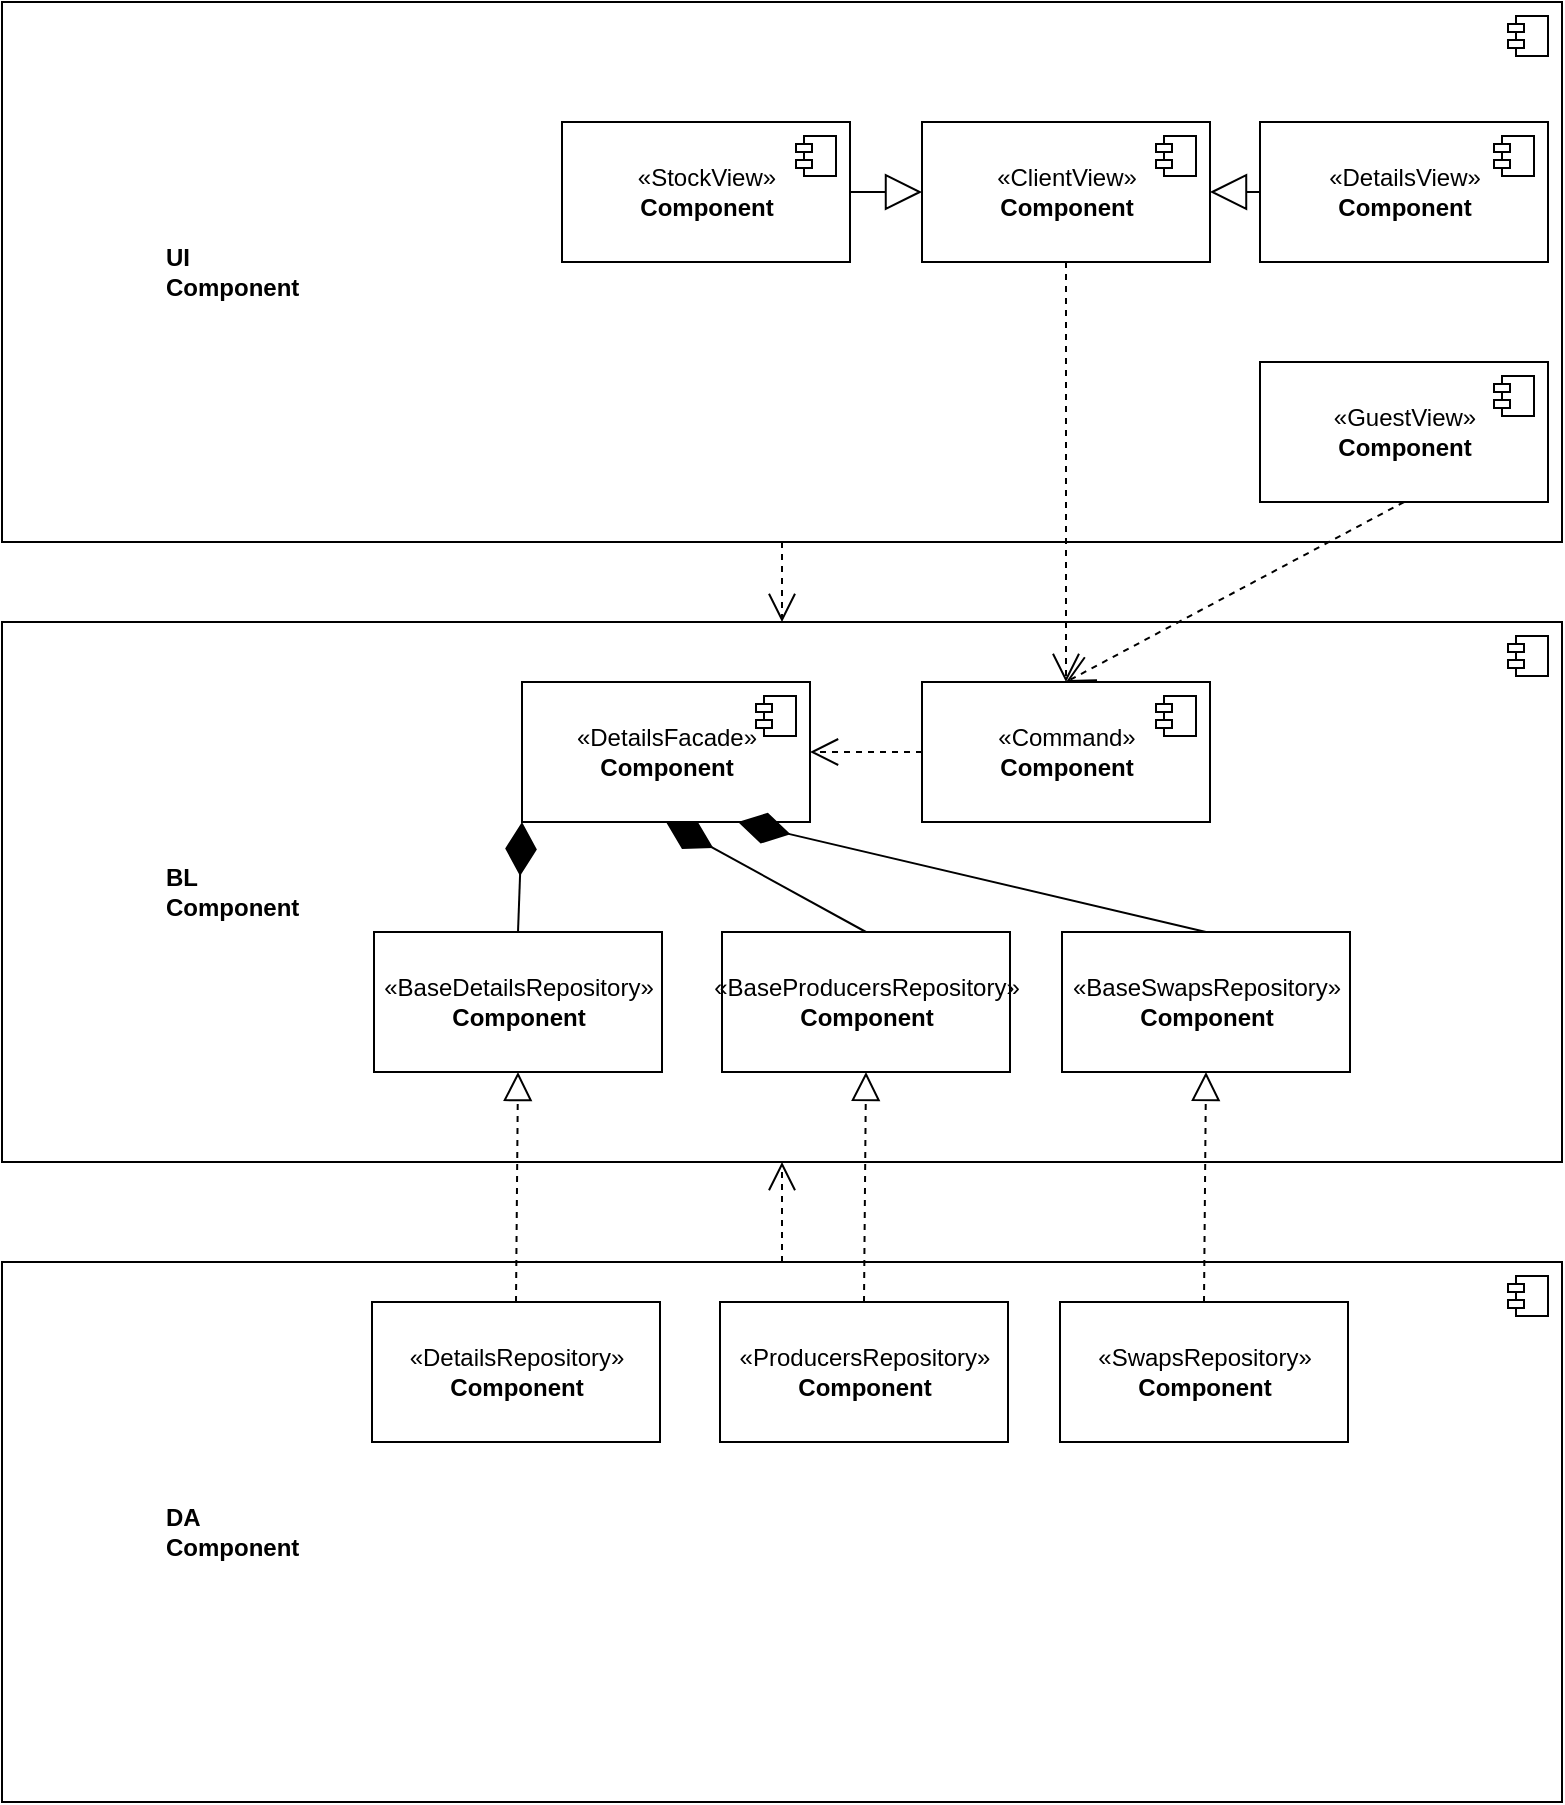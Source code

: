 <mxfile version="17.4.2" type="device"><diagram name="Page-1" id="b5b7bab2-c9e2-2cf4-8b2a-24fd1a2a6d21"><mxGraphModel dx="981" dy="606" grid="1" gridSize="10" guides="1" tooltips="1" connect="1" arrows="1" fold="1" page="1" pageScale="1" pageWidth="827" pageHeight="1169" background="none" math="0" shadow="0"><root><mxCell id="0"/><mxCell id="1" parent="0"/><mxCell id="4ImCEatxTMm1G-N66pxZ-3" value="" style="group;flipV=0;flipH=0;" vertex="1" connectable="0" parent="1"><mxGeometry x="30" y="50" width="780" height="270" as="geometry"/></mxCell><mxCell id="4ImCEatxTMm1G-N66pxZ-1" value="&lt;blockquote style=&quot;margin: 0 0 0 40px ; border: none ; padding: 0px&quot;&gt;&lt;blockquote style=&quot;margin: 0 0 0 40px ; border: none ; padding: 0px&quot;&gt;&lt;div&gt;&lt;b&gt;UI&lt;/b&gt;&lt;br&gt;&lt;/div&gt;&lt;div&gt;&lt;b&gt;Component&lt;/b&gt;&lt;br&gt;&lt;/div&gt;&lt;/blockquote&gt;&lt;/blockquote&gt;" style="html=1;dropTarget=0;align=left;container=0;" vertex="1" parent="4ImCEatxTMm1G-N66pxZ-3"><mxGeometry width="780" height="270" as="geometry"/></mxCell><mxCell id="4ImCEatxTMm1G-N66pxZ-2" value="" style="shape=module;jettyWidth=8;jettyHeight=4;" vertex="1" parent="4ImCEatxTMm1G-N66pxZ-3"><mxGeometry x="753" y="7" width="20" height="20" as="geometry"><mxPoint x="-27" y="7" as="offset"/></mxGeometry></mxCell><mxCell id="4ImCEatxTMm1G-N66pxZ-4" value="«GuestView»&lt;br&gt;&lt;b&gt;Component&lt;/b&gt;" style="html=1;dropTarget=0;" vertex="1" parent="4ImCEatxTMm1G-N66pxZ-3"><mxGeometry x="629" y="180" width="144" height="70" as="geometry"/></mxCell><mxCell id="4ImCEatxTMm1G-N66pxZ-5" value="" style="shape=module;jettyWidth=8;jettyHeight=4;" vertex="1" parent="4ImCEatxTMm1G-N66pxZ-4"><mxGeometry x="1" width="20" height="20" relative="1" as="geometry"><mxPoint x="-27" y="7" as="offset"/></mxGeometry></mxCell><mxCell id="4ImCEatxTMm1G-N66pxZ-6" value="«ClientView»&lt;br&gt;&lt;b&gt;Component&lt;/b&gt;" style="html=1;dropTarget=0;" vertex="1" parent="4ImCEatxTMm1G-N66pxZ-3"><mxGeometry x="460" y="60" width="144" height="70" as="geometry"/></mxCell><mxCell id="4ImCEatxTMm1G-N66pxZ-7" value="" style="shape=module;jettyWidth=8;jettyHeight=4;" vertex="1" parent="4ImCEatxTMm1G-N66pxZ-6"><mxGeometry x="1" width="20" height="20" relative="1" as="geometry"><mxPoint x="-27" y="7" as="offset"/></mxGeometry></mxCell><mxCell id="4ImCEatxTMm1G-N66pxZ-17" value="«StockView»&lt;br&gt;&lt;b&gt;Component&lt;/b&gt;" style="html=1;dropTarget=0;" vertex="1" parent="4ImCEatxTMm1G-N66pxZ-3"><mxGeometry x="280" y="60" width="144" height="70" as="geometry"/></mxCell><mxCell id="4ImCEatxTMm1G-N66pxZ-18" value="" style="shape=module;jettyWidth=8;jettyHeight=4;" vertex="1" parent="4ImCEatxTMm1G-N66pxZ-17"><mxGeometry x="1" width="20" height="20" relative="1" as="geometry"><mxPoint x="-27" y="7" as="offset"/></mxGeometry></mxCell><mxCell id="4ImCEatxTMm1G-N66pxZ-19" value="«DetailsView»&lt;br&gt;&lt;b&gt;Component&lt;/b&gt;" style="html=1;dropTarget=0;" vertex="1" parent="4ImCEatxTMm1G-N66pxZ-3"><mxGeometry x="629" y="60" width="144" height="70" as="geometry"/></mxCell><mxCell id="4ImCEatxTMm1G-N66pxZ-20" value="" style="shape=module;jettyWidth=8;jettyHeight=4;" vertex="1" parent="4ImCEatxTMm1G-N66pxZ-19"><mxGeometry x="1" width="20" height="20" relative="1" as="geometry"><mxPoint x="-27" y="7" as="offset"/></mxGeometry></mxCell><mxCell id="4ImCEatxTMm1G-N66pxZ-22" value="" style="endArrow=block;endSize=16;endFill=0;html=1;rounded=0;exitX=1;exitY=0.5;exitDx=0;exitDy=0;" edge="1" parent="4ImCEatxTMm1G-N66pxZ-3" source="4ImCEatxTMm1G-N66pxZ-17" target="4ImCEatxTMm1G-N66pxZ-6"><mxGeometry width="160" relative="1" as="geometry"><mxPoint x="542" y="140" as="sourcePoint"/><mxPoint x="542" y="190" as="targetPoint"/></mxGeometry></mxCell><mxCell id="4ImCEatxTMm1G-N66pxZ-23" value="" style="endArrow=block;endSize=16;endFill=0;html=1;rounded=0;exitX=0;exitY=0.5;exitDx=0;exitDy=0;entryX=1;entryY=0.5;entryDx=0;entryDy=0;" edge="1" parent="4ImCEatxTMm1G-N66pxZ-3" source="4ImCEatxTMm1G-N66pxZ-19" target="4ImCEatxTMm1G-N66pxZ-6"><mxGeometry width="160" relative="1" as="geometry"><mxPoint x="434" y="105" as="sourcePoint"/><mxPoint x="470" y="105" as="targetPoint"/></mxGeometry></mxCell><mxCell id="4ImCEatxTMm1G-N66pxZ-24" value="" style="group;flipV=0;flipH=0;" vertex="1" connectable="0" parent="1"><mxGeometry x="30" y="360" width="780" height="270" as="geometry"/></mxCell><mxCell id="4ImCEatxTMm1G-N66pxZ-25" value="&lt;blockquote style=&quot;margin: 0 0 0 40px ; border: none ; padding: 0px&quot;&gt;&lt;blockquote style=&quot;margin: 0 0 0 40px ; border: none ; padding: 0px&quot;&gt;&lt;div&gt;&lt;b&gt;BL&lt;/b&gt;&lt;br&gt;&lt;/div&gt;&lt;div&gt;&lt;b&gt;Component&lt;/b&gt;&lt;br&gt;&lt;/div&gt;&lt;/blockquote&gt;&lt;/blockquote&gt;" style="html=1;dropTarget=0;align=left;container=0;" vertex="1" parent="4ImCEatxTMm1G-N66pxZ-24"><mxGeometry width="780" height="270" as="geometry"/></mxCell><mxCell id="4ImCEatxTMm1G-N66pxZ-26" value="" style="shape=module;jettyWidth=8;jettyHeight=4;" vertex="1" parent="4ImCEatxTMm1G-N66pxZ-24"><mxGeometry x="753" y="7" width="20" height="20" as="geometry"><mxPoint x="-27" y="7" as="offset"/></mxGeometry></mxCell><mxCell id="4ImCEatxTMm1G-N66pxZ-33" value="«DetailsFacade»&lt;br&gt;&lt;b&gt;Component&lt;/b&gt;" style="html=1;dropTarget=0;" vertex="1" parent="4ImCEatxTMm1G-N66pxZ-24"><mxGeometry x="260" y="30" width="144" height="70" as="geometry"/></mxCell><mxCell id="4ImCEatxTMm1G-N66pxZ-34" value="" style="shape=module;jettyWidth=8;jettyHeight=4;" vertex="1" parent="4ImCEatxTMm1G-N66pxZ-33"><mxGeometry x="1" width="20" height="20" relative="1" as="geometry"><mxPoint x="-27" y="7" as="offset"/></mxGeometry></mxCell><mxCell id="4ImCEatxTMm1G-N66pxZ-43" value="«Command»&lt;br&gt;&lt;b&gt;Component&lt;/b&gt;" style="html=1;dropTarget=0;" vertex="1" parent="4ImCEatxTMm1G-N66pxZ-24"><mxGeometry x="460" y="30" width="144" height="70" as="geometry"/></mxCell><mxCell id="4ImCEatxTMm1G-N66pxZ-44" value="" style="shape=module;jettyWidth=8;jettyHeight=4;" vertex="1" parent="4ImCEatxTMm1G-N66pxZ-43"><mxGeometry x="1" width="20" height="20" relative="1" as="geometry"><mxPoint x="-27" y="7" as="offset"/></mxGeometry></mxCell><mxCell id="4ImCEatxTMm1G-N66pxZ-45" value="" style="endArrow=open;endSize=12;dashed=1;html=1;rounded=0;exitX=0;exitY=0.5;exitDx=0;exitDy=0;entryX=1;entryY=0.5;entryDx=0;entryDy=0;" edge="1" parent="4ImCEatxTMm1G-N66pxZ-24" source="4ImCEatxTMm1G-N66pxZ-43" target="4ImCEatxTMm1G-N66pxZ-33"><mxGeometry x="-0.125" y="-200" width="160" relative="1" as="geometry"><mxPoint x="390" y="180" as="sourcePoint"/><mxPoint x="400" y="65" as="targetPoint"/><mxPoint as="offset"/></mxGeometry></mxCell><mxCell id="4ImCEatxTMm1G-N66pxZ-55" value="«BaseDetailsRepository»&lt;br&gt;&lt;b&gt;Component&lt;/b&gt;" style="html=1;dropTarget=0;" vertex="1" parent="4ImCEatxTMm1G-N66pxZ-24"><mxGeometry x="186" y="155" width="144" height="70" as="geometry"/></mxCell><mxCell id="4ImCEatxTMm1G-N66pxZ-57" value="«BaseProducersRepository»&lt;br&gt;&lt;b&gt;Component&lt;/b&gt;" style="html=1;dropTarget=0;" vertex="1" parent="4ImCEatxTMm1G-N66pxZ-24"><mxGeometry x="360" y="155" width="144" height="70" as="geometry"/></mxCell><mxCell id="4ImCEatxTMm1G-N66pxZ-58" value="«BaseSwapsRepository»&lt;br&gt;&lt;b&gt;Component&lt;/b&gt;" style="html=1;dropTarget=0;" vertex="1" parent="4ImCEatxTMm1G-N66pxZ-24"><mxGeometry x="530" y="155" width="144" height="70" as="geometry"/></mxCell><mxCell id="4ImCEatxTMm1G-N66pxZ-59" value="" style="endArrow=diamondThin;endFill=1;endSize=24;html=1;rounded=0;entryX=0;entryY=1;entryDx=0;entryDy=0;exitX=0.5;exitY=0;exitDx=0;exitDy=0;" edge="1" parent="4ImCEatxTMm1G-N66pxZ-24" source="4ImCEatxTMm1G-N66pxZ-55" target="4ImCEatxTMm1G-N66pxZ-33"><mxGeometry width="160" relative="1" as="geometry"><mxPoint x="400" y="140" as="sourcePoint"/><mxPoint x="560" y="140" as="targetPoint"/></mxGeometry></mxCell><mxCell id="4ImCEatxTMm1G-N66pxZ-60" value="" style="endArrow=diamondThin;endFill=1;endSize=24;html=1;rounded=0;entryX=0.5;entryY=1;entryDx=0;entryDy=0;exitX=0.5;exitY=0;exitDx=0;exitDy=0;" edge="1" parent="4ImCEatxTMm1G-N66pxZ-24" source="4ImCEatxTMm1G-N66pxZ-57" target="4ImCEatxTMm1G-N66pxZ-33"><mxGeometry width="160" relative="1" as="geometry"><mxPoint x="268" y="165" as="sourcePoint"/><mxPoint x="580" y="130" as="targetPoint"/></mxGeometry></mxCell><mxCell id="4ImCEatxTMm1G-N66pxZ-61" value="" style="endArrow=diamondThin;endFill=1;endSize=24;html=1;rounded=0;entryX=0.75;entryY=1;entryDx=0;entryDy=0;exitX=0.5;exitY=0;exitDx=0;exitDy=0;" edge="1" parent="4ImCEatxTMm1G-N66pxZ-24" source="4ImCEatxTMm1G-N66pxZ-58" target="4ImCEatxTMm1G-N66pxZ-33"><mxGeometry width="160" relative="1" as="geometry"><mxPoint x="278" y="175" as="sourcePoint"/><mxPoint x="590" y="140" as="targetPoint"/></mxGeometry></mxCell><mxCell id="4ImCEatxTMm1G-N66pxZ-47" value="" style="group;flipV=0;flipH=0;" vertex="1" connectable="0" parent="1"><mxGeometry x="30" y="680" width="780" height="270" as="geometry"/></mxCell><mxCell id="4ImCEatxTMm1G-N66pxZ-48" value="&lt;blockquote style=&quot;margin: 0 0 0 40px ; border: none ; padding: 0px&quot;&gt;&lt;blockquote style=&quot;margin: 0 0 0 40px ; border: none ; padding: 0px&quot;&gt;&lt;div&gt;&lt;b&gt;DA&lt;/b&gt;&lt;br&gt;&lt;/div&gt;&lt;div&gt;&lt;b&gt;Component&lt;/b&gt;&lt;br&gt;&lt;/div&gt;&lt;/blockquote&gt;&lt;/blockquote&gt;" style="html=1;dropTarget=0;align=left;container=0;" vertex="1" parent="4ImCEatxTMm1G-N66pxZ-47"><mxGeometry width="780" height="270" as="geometry"/></mxCell><mxCell id="4ImCEatxTMm1G-N66pxZ-49" value="" style="shape=module;jettyWidth=8;jettyHeight=4;" vertex="1" parent="4ImCEatxTMm1G-N66pxZ-47"><mxGeometry x="753" y="7" width="20" height="20" as="geometry"><mxPoint x="-27" y="7" as="offset"/></mxGeometry></mxCell><mxCell id="4ImCEatxTMm1G-N66pxZ-62" value="«DetailsRepository»&lt;br&gt;&lt;b&gt;Component&lt;/b&gt;" style="html=1;dropTarget=0;" vertex="1" parent="4ImCEatxTMm1G-N66pxZ-47"><mxGeometry x="185" y="20" width="144" height="70" as="geometry"/></mxCell><mxCell id="4ImCEatxTMm1G-N66pxZ-63" value="«ProducersRepository»&lt;br&gt;&lt;b&gt;Component&lt;/b&gt;" style="html=1;dropTarget=0;" vertex="1" parent="4ImCEatxTMm1G-N66pxZ-47"><mxGeometry x="359" y="20" width="144" height="70" as="geometry"/></mxCell><mxCell id="4ImCEatxTMm1G-N66pxZ-64" value="«SwapsRepository»&lt;br&gt;&lt;b&gt;Component&lt;/b&gt;" style="html=1;dropTarget=0;" vertex="1" parent="4ImCEatxTMm1G-N66pxZ-47"><mxGeometry x="529" y="20" width="144" height="70" as="geometry"/></mxCell><mxCell id="4ImCEatxTMm1G-N66pxZ-65" value="" style="endArrow=block;dashed=1;endFill=0;endSize=12;html=1;rounded=0;entryX=0.5;entryY=1;entryDx=0;entryDy=0;exitX=0.5;exitY=0;exitDx=0;exitDy=0;" edge="1" parent="1" source="4ImCEatxTMm1G-N66pxZ-62" target="4ImCEatxTMm1G-N66pxZ-55"><mxGeometry width="160" relative="1" as="geometry"><mxPoint x="130" y="660" as="sourcePoint"/><mxPoint x="290" y="660" as="targetPoint"/></mxGeometry></mxCell><mxCell id="4ImCEatxTMm1G-N66pxZ-66" value="" style="endArrow=block;dashed=1;endFill=0;endSize=12;html=1;rounded=0;entryX=0.5;entryY=1;entryDx=0;entryDy=0;exitX=0.5;exitY=0;exitDx=0;exitDy=0;" edge="1" parent="1" source="4ImCEatxTMm1G-N66pxZ-63" target="4ImCEatxTMm1G-N66pxZ-57"><mxGeometry width="160" relative="1" as="geometry"><mxPoint x="450" y="705" as="sourcePoint"/><mxPoint x="451" y="590" as="targetPoint"/></mxGeometry></mxCell><mxCell id="4ImCEatxTMm1G-N66pxZ-67" value="" style="endArrow=block;dashed=1;endFill=0;endSize=12;html=1;rounded=0;entryX=0.5;entryY=1;entryDx=0;entryDy=0;exitX=0.5;exitY=0;exitDx=0;exitDy=0;" edge="1" parent="1" source="4ImCEatxTMm1G-N66pxZ-64" target="4ImCEatxTMm1G-N66pxZ-58"><mxGeometry width="160" relative="1" as="geometry"><mxPoint x="307" y="720" as="sourcePoint"/><mxPoint x="308" y="605" as="targetPoint"/></mxGeometry></mxCell><mxCell id="4ImCEatxTMm1G-N66pxZ-68" value="" style="endArrow=open;endSize=12;dashed=1;html=1;rounded=0;exitX=0.5;exitY=1;exitDx=0;exitDy=0;entryX=0.5;entryY=0;entryDx=0;entryDy=0;" edge="1" parent="1" source="4ImCEatxTMm1G-N66pxZ-1" target="4ImCEatxTMm1G-N66pxZ-25"><mxGeometry y="50" width="160" relative="1" as="geometry"><mxPoint x="110" y="340" as="sourcePoint"/><mxPoint x="270" y="340" as="targetPoint"/><mxPoint as="offset"/></mxGeometry></mxCell><mxCell id="4ImCEatxTMm1G-N66pxZ-69" value="" style="endArrow=open;endSize=12;dashed=1;html=1;rounded=0;exitX=0.5;exitY=0;exitDx=0;exitDy=0;entryX=0.5;entryY=1;entryDx=0;entryDy=0;" edge="1" parent="1" source="4ImCEatxTMm1G-N66pxZ-48" target="4ImCEatxTMm1G-N66pxZ-25"><mxGeometry y="50" width="160" relative="1" as="geometry"><mxPoint x="430" y="330.0" as="sourcePoint"/><mxPoint x="430" y="370.0" as="targetPoint"/><mxPoint as="offset"/></mxGeometry></mxCell><mxCell id="4ImCEatxTMm1G-N66pxZ-71" value="" style="endArrow=open;endSize=12;dashed=1;html=1;rounded=0;exitX=0.5;exitY=1;exitDx=0;exitDy=0;entryX=0.5;entryY=0;entryDx=0;entryDy=0;" edge="1" parent="1" source="4ImCEatxTMm1G-N66pxZ-4" target="4ImCEatxTMm1G-N66pxZ-43"><mxGeometry y="50" width="160" relative="1" as="geometry"><mxPoint x="430" y="330.0" as="sourcePoint"/><mxPoint x="430" y="370.0" as="targetPoint"/><mxPoint as="offset"/></mxGeometry></mxCell><mxCell id="4ImCEatxTMm1G-N66pxZ-72" value="" style="endArrow=open;endSize=12;dashed=1;html=1;rounded=0;exitX=0.5;exitY=1;exitDx=0;exitDy=0;entryX=0.5;entryY=0;entryDx=0;entryDy=0;" edge="1" parent="1" source="4ImCEatxTMm1G-N66pxZ-6" target="4ImCEatxTMm1G-N66pxZ-43"><mxGeometry y="50" width="160" relative="1" as="geometry"><mxPoint x="741.0" y="310.0" as="sourcePoint"/><mxPoint x="572" y="400.0" as="targetPoint"/><mxPoint as="offset"/></mxGeometry></mxCell></root></mxGraphModel></diagram></mxfile>